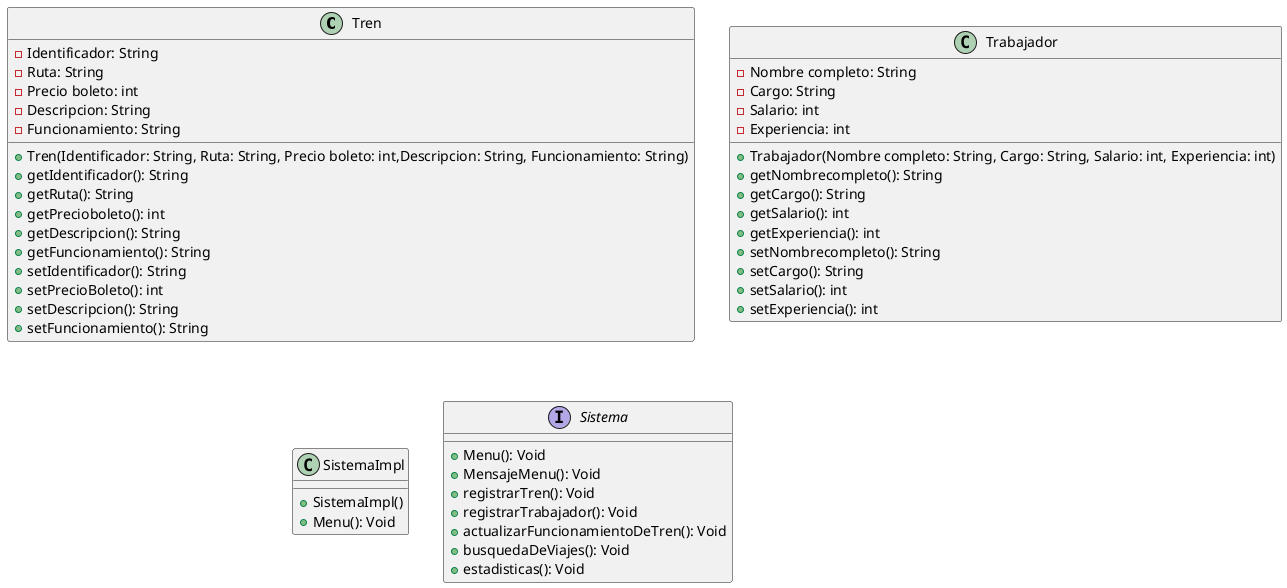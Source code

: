@startuml
class Tren{

- Identificador: String
- Ruta: String
- Precio boleto: int
- Descripcion: String
- Funcionamiento: String
+ Tren(Identificador: String, Ruta: String, Precio boleto: int,Descripcion: String, Funcionamiento: String)
+ getIdentificador(): String
+ getRuta(): String
+ getPrecioboleto(): int
+ getDescripcion(): String
+ getFuncionamiento(): String
+ setIdentificador(): String
+ setPrecioBoleto(): int
+ setDescripcion(): String
+ setFuncionamiento(): String
}

class Trabajador{

- Nombre completo: String
- Cargo: String
- Salario: int
- Experiencia: int
+ Trabajador(Nombre completo: String, Cargo: String, Salario: int, Experiencia: int)
+ getNombrecompleto(): String
+ getCargo(): String
+ getSalario(): int
+ getExperiencia(): int
+ setNombrecompleto(): String
+ setCargo(): String
+ setSalario(): int
+ setExperiencia(): int

}
class SistemaImpl{

+ SistemaImpl()
+ Menu(): Void
}

interface Sistema{
+ Menu(): Void
+ MensajeMenu(): Void
+ registrarTren(): Void
+ registrarTrabajador(): Void
+ actualizarFuncionamientoDeTren(): Void
+ busquedaDeViajes(): Void
+ estadisticas(): Void
}


@enduml